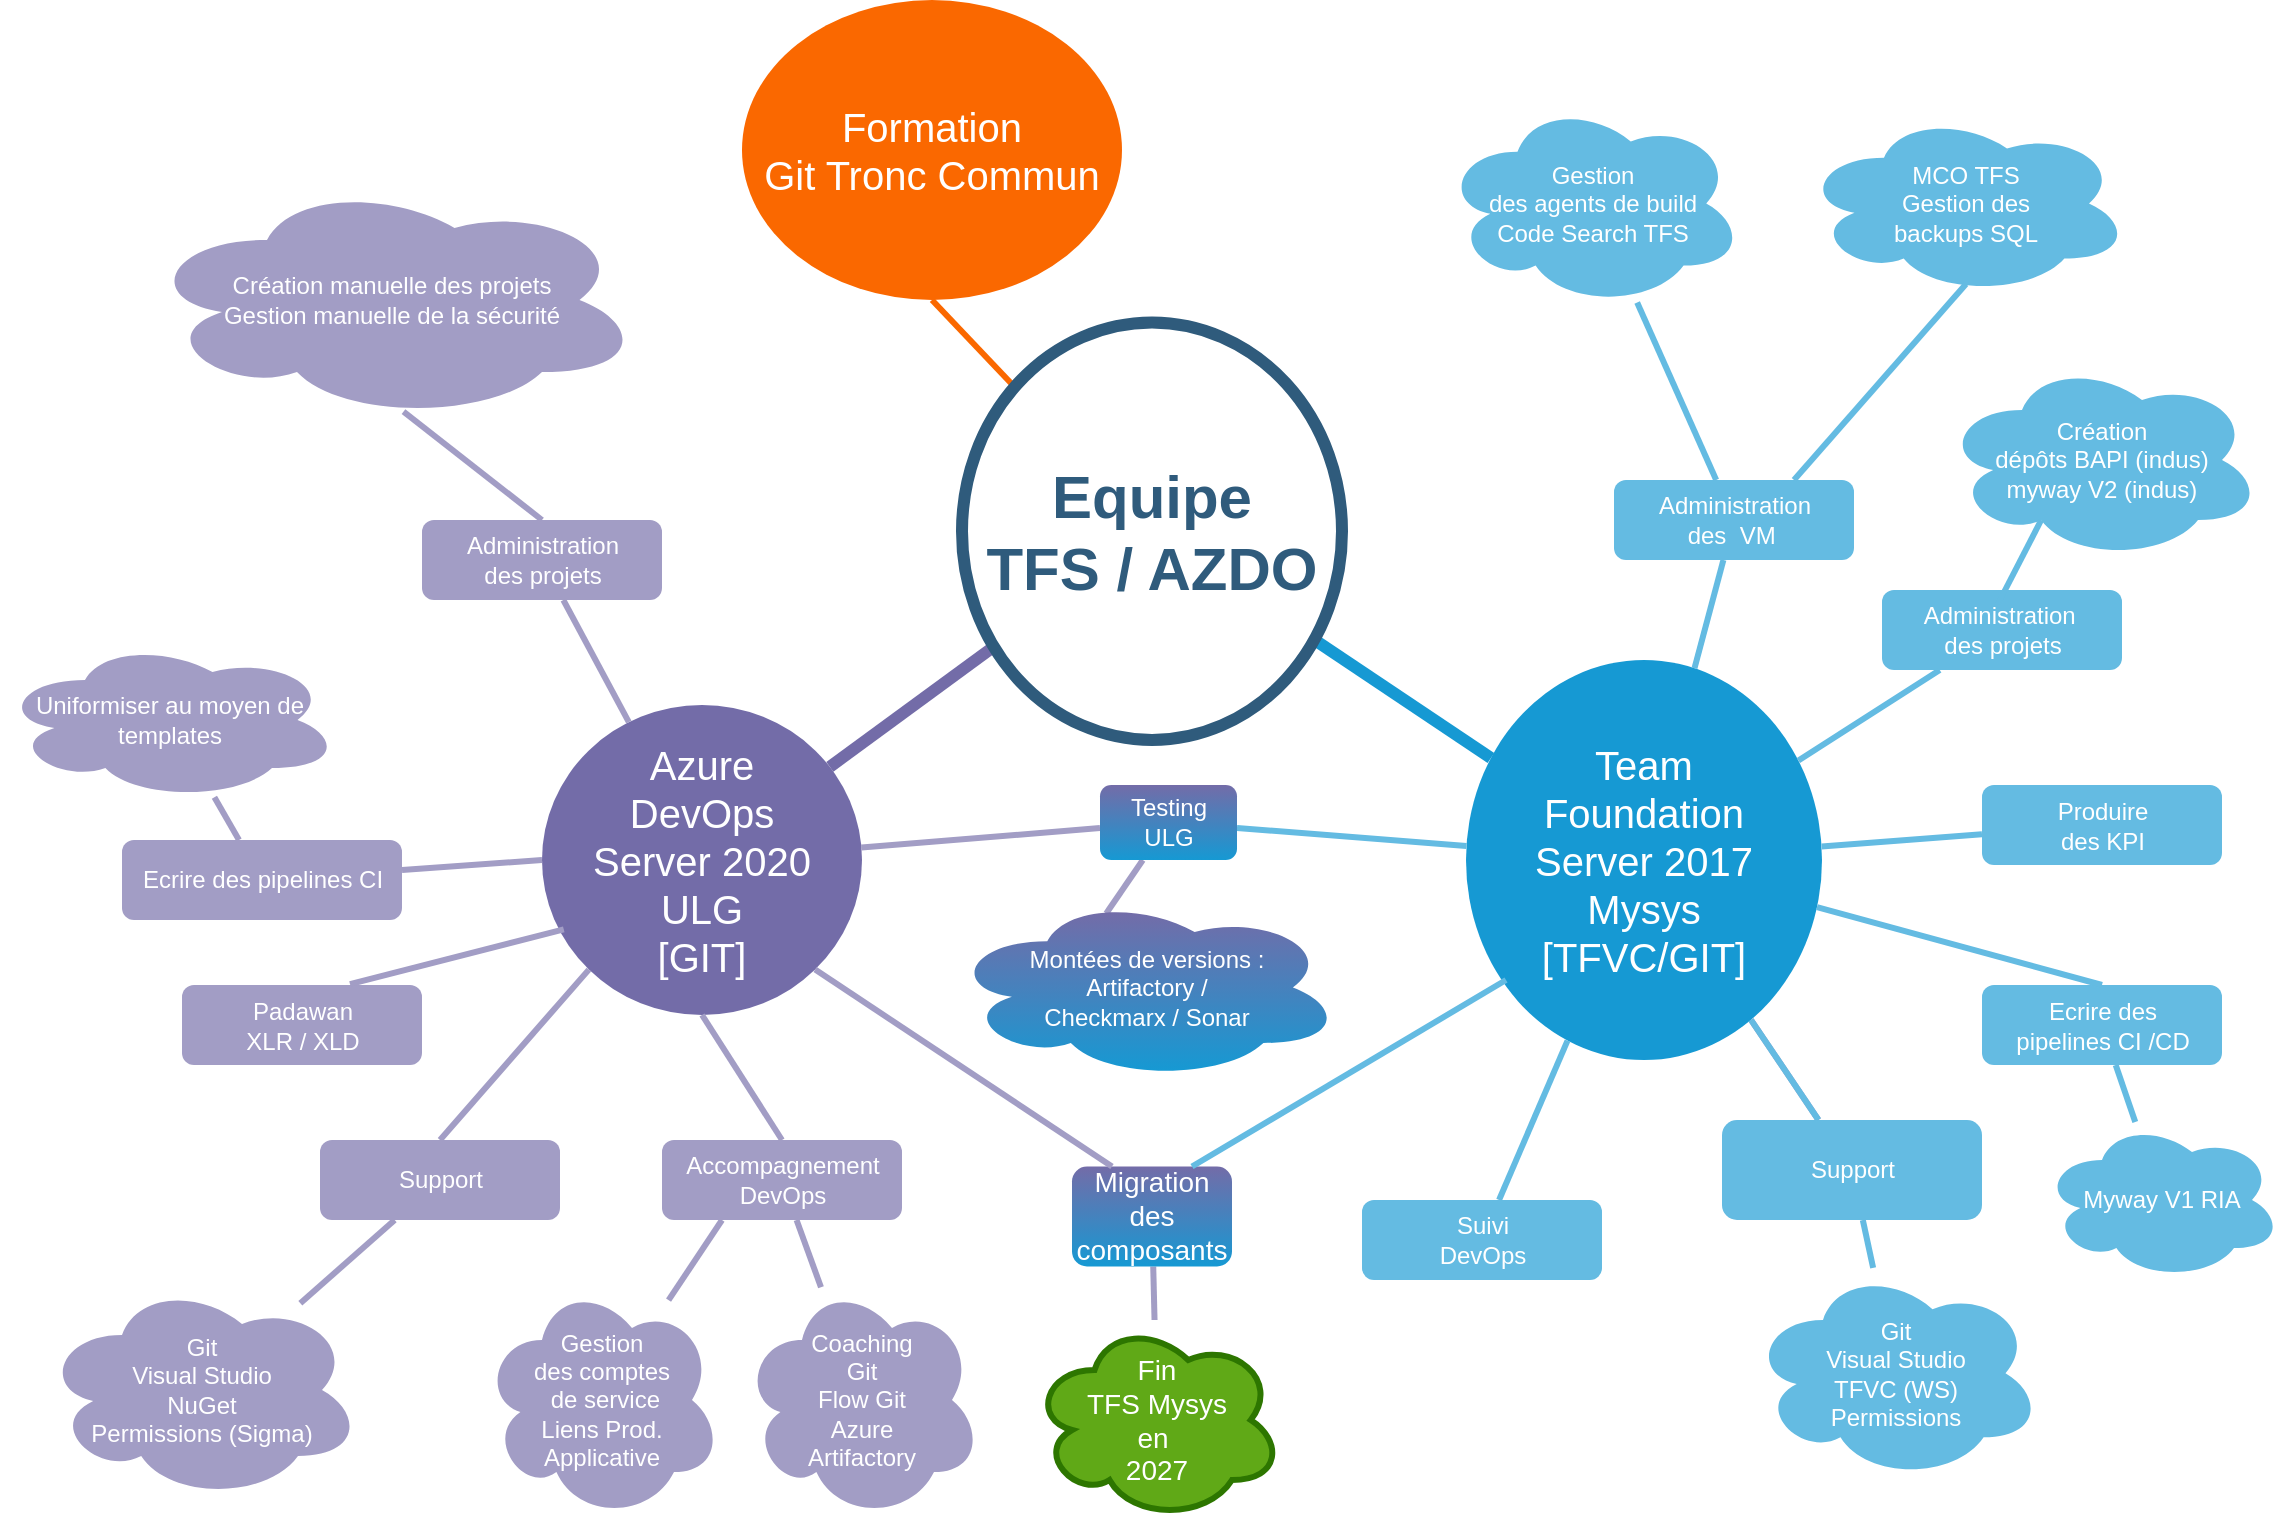 <mxfile version="22.1.2" type="github">
  <diagram id="6a731a19-8d31-9384-78a2-239565b7b9f0" name="Page-1">
    <mxGraphModel dx="265" dy="-69" grid="1" gridSize="10" guides="1" tooltips="1" connect="1" arrows="1" fold="1" page="1" pageScale="1" pageWidth="1169" pageHeight="827" background="none" math="0" shadow="0">
      <root>
        <mxCell id="0" />
        <mxCell id="1" parent="0" />
        <mxCell id="gx2I6z4kmaoWejYR-BX5-1570" value="" style="edgeStyle=none;shape=connector;rounded=1;orthogonalLoop=1;jettySize=auto;html=1;labelBackgroundColor=default;strokeColor=#64BBE2;strokeWidth=3;align=center;verticalAlign=middle;fontFamily=Helvetica;fontSize=11;fontColor=default;endArrow=none;" edge="1" parent="1" source="1353" target="gx2I6z4kmaoWejYR-BX5-1568">
          <mxGeometry relative="1" as="geometry" />
        </mxCell>
        <mxCell id="gx2I6z4kmaoWejYR-BX5-1575" value="" style="edgeStyle=none;shape=connector;rounded=1;orthogonalLoop=1;jettySize=auto;html=1;labelBackgroundColor=default;strokeColor=#A29DC5;strokeWidth=3;align=center;verticalAlign=middle;fontFamily=Helvetica;fontSize=20;fontColor=#FFFFFF;endArrow=none;" edge="1" parent="1" source="1353" target="1445">
          <mxGeometry relative="1" as="geometry" />
        </mxCell>
        <mxCell id="1353" value="Team &lt;br&gt;Foundation &lt;br&gt;Server 2017&lt;br&gt;Mysys&lt;br&gt;[TFVC/GIT]" style="ellipse;whiteSpace=wrap;html=1;shadow=0;fontFamily=Helvetica;fontSize=20;fontColor=#FFFFFF;align=center;strokeWidth=3;fillColor=#1699D3;strokeColor=none;" parent="1" vertex="1">
          <mxGeometry x="1902" y="1190" width="178" height="200" as="geometry" />
        </mxCell>
        <mxCell id="1362" style="endArrow=none;strokeWidth=6;strokeColor=#1699D3;html=1;" parent="1" source="1515" target="1353" edge="1">
          <mxGeometry relative="1" as="geometry" />
        </mxCell>
        <mxCell id="1363" style="endArrow=none;strokeWidth=6;strokeColor=#736CA8;html=1;" parent="1" source="1515" target="1516" edge="1">
          <mxGeometry relative="1" as="geometry" />
        </mxCell>
        <mxCell id="1435" value="Suivi&lt;br&gt;DevOps" style="rounded=1;fillColor=#64BBE2;strokeColor=none;strokeWidth=3;shadow=0;html=1;fontColor=#FFFFFF;" parent="1" vertex="1">
          <mxGeometry x="1850" y="1460" width="120" height="40" as="geometry" />
        </mxCell>
        <mxCell id="gx2I6z4kmaoWejYR-BX5-1550" value="" style="edgeStyle=none;shape=connector;rounded=1;orthogonalLoop=1;jettySize=auto;html=1;labelBackgroundColor=default;strokeColor=#64BBE2;strokeWidth=3;align=center;verticalAlign=middle;fontFamily=Helvetica;fontSize=11;fontColor=default;endArrow=none;" edge="1" parent="1" source="1437" target="gx2I6z4kmaoWejYR-BX5-1549">
          <mxGeometry relative="1" as="geometry" />
        </mxCell>
        <mxCell id="1437" value="Administration&lt;br&gt;des&amp;nbsp; VM&amp;nbsp;" style="rounded=1;fillColor=#64BBE2;strokeColor=none;strokeWidth=3;shadow=0;html=1;fontColor=#FFFFFF;" parent="1" vertex="1">
          <mxGeometry x="1976" y="1100" width="120" height="40" as="geometry" />
        </mxCell>
        <mxCell id="1438" value="Administration&amp;nbsp;&lt;br&gt;des projets" style="rounded=1;fillColor=#64BBE2;strokeColor=none;strokeWidth=3;shadow=0;html=1;fontColor=#FFFFFF;" parent="1" vertex="1">
          <mxGeometry x="2110" y="1155" width="120" height="40" as="geometry" />
        </mxCell>
        <mxCell id="gx2I6z4kmaoWejYR-BX5-1546" value="" style="edgeStyle=none;shape=connector;rounded=1;orthogonalLoop=1;jettySize=auto;html=1;labelBackgroundColor=default;strokeColor=#64BBE2;strokeWidth=3;align=center;verticalAlign=middle;fontFamily=Helvetica;fontSize=11;fontColor=default;endArrow=none;" edge="1" parent="1" source="1440" target="gx2I6z4kmaoWejYR-BX5-1544">
          <mxGeometry relative="1" as="geometry" />
        </mxCell>
        <mxCell id="1440" value="Ecrire des &lt;br&gt;pipelines CI /CD" style="rounded=1;fillColor=#64BBE2;strokeColor=none;strokeWidth=3;shadow=0;html=1;fontColor=#FFFFFF;" parent="1" vertex="1">
          <mxGeometry x="2160" y="1352.5" width="120" height="40" as="geometry" />
        </mxCell>
        <mxCell id="gx2I6z4kmaoWejYR-BX5-1548" value="" style="edgeStyle=none;shape=connector;rounded=1;orthogonalLoop=1;jettySize=auto;html=1;labelBackgroundColor=default;strokeColor=#64BBE2;strokeWidth=3;align=center;verticalAlign=middle;fontFamily=Helvetica;fontSize=11;fontColor=default;endArrow=none;" edge="1" parent="1" source="1445" target="gx2I6z4kmaoWejYR-BX5-1547">
          <mxGeometry relative="1" as="geometry" />
        </mxCell>
        <mxCell id="1445" value="Support" style="rounded=1;fillColor=#64BBE2;strokeColor=none;strokeWidth=3;shadow=0;html=1;fontColor=#FFFFFF;" parent="1" vertex="1">
          <mxGeometry x="2030" y="1420" width="130" height="50" as="geometry" />
        </mxCell>
        <mxCell id="1446" value="" style="edgeStyle=none;endArrow=none;strokeWidth=3;strokeColor=#64BBE2;html=1;" parent="1" source="1353" target="1435" edge="1">
          <mxGeometry x="-24" y="196.5" width="100" height="100" as="geometry">
            <mxPoint x="-146" y="861.25" as="sourcePoint" />
            <mxPoint x="-46" y="761.25" as="targetPoint" />
          </mxGeometry>
        </mxCell>
        <mxCell id="1448" value="" style="edgeStyle=none;endArrow=none;strokeWidth=3;strokeColor=#64BBE2;html=1;" parent="1" source="1353" target="1437" edge="1">
          <mxGeometry x="-24" y="196.5" width="100" height="100" as="geometry">
            <mxPoint x="-146" y="861.25" as="sourcePoint" />
            <mxPoint x="-46" y="761.25" as="targetPoint" />
          </mxGeometry>
        </mxCell>
        <mxCell id="1449" value="" style="edgeStyle=none;endArrow=none;strokeWidth=3;strokeColor=#64BBE2;html=1;" parent="1" source="1353" target="1438" edge="1">
          <mxGeometry x="-24" y="196.5" width="100" height="100" as="geometry">
            <mxPoint x="-146" y="861.25" as="sourcePoint" />
            <mxPoint x="-46" y="761.25" as="targetPoint" />
          </mxGeometry>
        </mxCell>
        <mxCell id="1451" value="" style="edgeStyle=none;endArrow=none;strokeWidth=3;strokeColor=#64BBE2;html=1;entryX=0.5;entryY=0;entryDx=0;entryDy=0;" parent="1" source="1353" target="1440" edge="1">
          <mxGeometry x="-24" y="196.5" width="100" height="100" as="geometry">
            <mxPoint x="-146" y="861.25" as="sourcePoint" />
            <mxPoint x="2190" y="1400" as="targetPoint" />
          </mxGeometry>
        </mxCell>
        <mxCell id="1456" value="" style="edgeStyle=none;endArrow=none;strokeWidth=3;strokeColor=#64BBE2;html=1;" parent="1" source="1353" target="1445" edge="1">
          <mxGeometry x="-24" y="196.5" width="100" height="100" as="geometry">
            <mxPoint x="-146" y="861.25" as="sourcePoint" />
            <mxPoint x="-46" y="761.25" as="targetPoint" />
          </mxGeometry>
        </mxCell>
        <mxCell id="gx2I6z4kmaoWejYR-BX5-1559" value="" style="edgeStyle=none;shape=connector;rounded=1;orthogonalLoop=1;jettySize=auto;html=1;labelBackgroundColor=default;strokeColor=#FA6800;strokeWidth=3;align=center;verticalAlign=middle;fontFamily=Helvetica;fontSize=20;fontColor=#FFFFFF;endArrow=none;entryX=0.5;entryY=1;entryDx=0;entryDy=0;" edge="1" parent="1" source="1515" target="gx2I6z4kmaoWejYR-BX5-1560">
          <mxGeometry relative="1" as="geometry">
            <mxPoint x="1687.544" y="967.632" as="targetPoint" />
          </mxGeometry>
        </mxCell>
        <mxCell id="1515" value="Equipe&lt;br&gt;TFS / AZDO" style="ellipse;whiteSpace=wrap;html=1;shadow=0;fontFamily=Helvetica;fontSize=30;fontColor=#2F5B7C;align=center;strokeColor=#2F5B7C;strokeWidth=6;fillColor=#FFFFFF;fontStyle=1;gradientColor=none;" parent="1" vertex="1">
          <mxGeometry x="1650" y="1021.25" width="190" height="208.75" as="geometry" />
        </mxCell>
        <mxCell id="gx2I6z4kmaoWejYR-BX5-1569" value="" style="edgeStyle=none;shape=connector;rounded=1;orthogonalLoop=1;jettySize=auto;html=1;labelBackgroundColor=default;strokeColor=#A29DC5;strokeWidth=3;align=center;verticalAlign=middle;fontFamily=Helvetica;fontSize=11;fontColor=default;endArrow=none;" edge="1" parent="1" source="1516" target="gx2I6z4kmaoWejYR-BX5-1568">
          <mxGeometry relative="1" as="geometry" />
        </mxCell>
        <mxCell id="1516" value="Azure&lt;br&gt;DevOps&lt;br style=&quot;border-color: var(--border-color);&quot;&gt;Server 2020&lt;br style=&quot;border-color: var(--border-color);&quot;&gt;ULG&lt;br&gt;[GIT]" style="ellipse;whiteSpace=wrap;html=1;shadow=0;fontFamily=Helvetica;fontSize=20;fontColor=#FFFFFF;align=center;strokeWidth=3;fillColor=#736ca8;strokeColor=none;" parent="1" vertex="1">
          <mxGeometry x="1440" y="1212.5" width="160" height="155" as="geometry" />
        </mxCell>
        <mxCell id="1524" value="Administration&lt;br&gt;des projets" style="rounded=1;fillColor=#a29dc5;strokeColor=none;strokeWidth=3;shadow=0;html=1;fontColor=#FFFFFF;" parent="1" vertex="1">
          <mxGeometry x="1380" y="1120" width="120" height="40" as="geometry" />
        </mxCell>
        <mxCell id="gx2I6z4kmaoWejYR-BX5-1566" value="" style="edgeStyle=none;shape=connector;rounded=1;orthogonalLoop=1;jettySize=auto;html=1;labelBackgroundColor=default;strokeColor=#A29DC5;strokeWidth=3;align=center;verticalAlign=middle;fontFamily=Helvetica;fontSize=11;fontColor=default;endArrow=none;" edge="1" parent="1" source="1525" target="gx2I6z4kmaoWejYR-BX5-1562">
          <mxGeometry relative="1" as="geometry" />
        </mxCell>
        <mxCell id="1525" value="Accompagnement&lt;br&gt;DevOps" style="rounded=1;fillColor=#a29dc5;strokeColor=none;strokeWidth=3;shadow=0;html=1;fontColor=#FFFFFF;" parent="1" vertex="1">
          <mxGeometry x="1500" y="1430" width="120" height="40" as="geometry" />
        </mxCell>
        <mxCell id="gx2I6z4kmaoWejYR-BX5-1567" value="" style="edgeStyle=none;shape=connector;rounded=1;orthogonalLoop=1;jettySize=auto;html=1;labelBackgroundColor=default;strokeColor=#A29DC5;strokeWidth=3;align=center;verticalAlign=middle;fontFamily=Helvetica;fontSize=11;fontColor=default;endArrow=none;" edge="1" parent="1" source="1526" target="gx2I6z4kmaoWejYR-BX5-1564">
          <mxGeometry relative="1" as="geometry" />
        </mxCell>
        <mxCell id="1526" value="Ecrire des pipelines CI" style="rounded=1;fillColor=#a29dc5;strokeColor=none;strokeWidth=3;shadow=0;html=1;fontColor=#FFFFFF;" parent="1" vertex="1">
          <mxGeometry x="1230" y="1280" width="140" height="40" as="geometry" />
        </mxCell>
        <mxCell id="1536" value="" style="edgeStyle=none;endArrow=none;strokeWidth=3;strokeColor=#A29DC5;html=1;" parent="1" source="1516" target="1524" edge="1">
          <mxGeometry x="-1498" y="-303.5" width="100" height="100" as="geometry">
            <mxPoint x="-1366.75" y="295" as="sourcePoint" />
            <mxPoint x="-1266.75" y="195" as="targetPoint" />
          </mxGeometry>
        </mxCell>
        <mxCell id="1537" value="" style="edgeStyle=none;endArrow=none;strokeWidth=3;strokeColor=#A29DC5;html=1;entryX=0.5;entryY=0;entryDx=0;entryDy=0;exitX=0;exitY=1;exitDx=0;exitDy=0;" parent="1" source="1516" target="gx2I6z4kmaoWejYR-BX5-1584" edge="1">
          <mxGeometry x="-1498" y="-303.5" width="100" height="100" as="geometry">
            <mxPoint x="1520.907" y="1339.518" as="sourcePoint" />
            <mxPoint x="1529.612" y="1410" as="targetPoint" />
          </mxGeometry>
        </mxCell>
        <mxCell id="1538" value="" style="edgeStyle=none;endArrow=none;strokeWidth=3;strokeColor=#A29DC5;html=1;exitX=0;exitY=0.5;exitDx=0;exitDy=0;" parent="1" source="1516" target="1526" edge="1">
          <mxGeometry x="-1498" y="-303.5" width="100" height="100" as="geometry">
            <mxPoint x="-1366.75" y="295" as="sourcePoint" />
            <mxPoint x="-1266.75" y="195" as="targetPoint" />
            <Array as="points" />
          </mxGeometry>
        </mxCell>
        <mxCell id="gx2I6z4kmaoWejYR-BX5-1542" value="MCO TFS&lt;br&gt;Gestion des &lt;br&gt;backups SQL" style="ellipse;shape=cloud;whiteSpace=wrap;html=1;fillColor=#64BBE2;strokeColor=none;fontColor=#FFFFFF;rounded=1;strokeWidth=3;shadow=0;" vertex="1" parent="1">
          <mxGeometry x="2070" y="915.88" width="164" height="91.75" as="geometry" />
        </mxCell>
        <mxCell id="gx2I6z4kmaoWejYR-BX5-1544" value="Myway V1 RIA" style="ellipse;shape=cloud;whiteSpace=wrap;html=1;fillColor=#64BBE2;strokeColor=none;fontColor=#FFFFFF;rounded=1;strokeWidth=3;shadow=0;" vertex="1" parent="1">
          <mxGeometry x="2190" y="1420" width="120" height="80" as="geometry" />
        </mxCell>
        <mxCell id="gx2I6z4kmaoWejYR-BX5-1547" value="Git&lt;br&gt;Visual Studio&lt;br&gt;TFVC (WS)&lt;br&gt;Permissions" style="ellipse;shape=cloud;whiteSpace=wrap;html=1;fillColor=#64BBE2;strokeColor=none;fontColor=#FFFFFF;rounded=1;strokeWidth=3;shadow=0;" vertex="1" parent="1">
          <mxGeometry x="2044" y="1493.25" width="146" height="106.75" as="geometry" />
        </mxCell>
        <mxCell id="gx2I6z4kmaoWejYR-BX5-1549" value="Gestion &lt;br&gt;des agents de build&lt;br&gt;Code Search TFS" style="ellipse;shape=cloud;whiteSpace=wrap;html=1;fillColor=#64BBE2;strokeColor=none;fontColor=#FFFFFF;rounded=1;strokeWidth=3;shadow=0;" vertex="1" parent="1">
          <mxGeometry x="1890" y="910" width="151" height="103.5" as="geometry" />
        </mxCell>
        <mxCell id="gx2I6z4kmaoWejYR-BX5-1552" value="Création manuelle des projets&lt;br&gt;Gestion manuelle de la sécurité" style="ellipse;shape=cloud;whiteSpace=wrap;html=1;fillColor=#a29dc5;strokeColor=none;fontColor=#FFFFFF;rounded=1;strokeWidth=3;shadow=0;" vertex="1" parent="1">
          <mxGeometry x="1240" y="950" width="250" height="120" as="geometry" />
        </mxCell>
        <mxCell id="gx2I6z4kmaoWejYR-BX5-1560" value="Formation &lt;br&gt;Git Tronc Commun" style="ellipse;whiteSpace=wrap;html=1;shadow=0;fontFamily=Helvetica;fontSize=20;fontColor=#FFFFFF;align=center;strokeWidth=3;fillColor=#FA6800;strokeColor=none;" vertex="1" parent="1">
          <mxGeometry x="1540" y="860" width="190" height="150" as="geometry" />
        </mxCell>
        <mxCell id="gx2I6z4kmaoWejYR-BX5-1562" value="Coaching &lt;br&gt;Git&lt;br&gt;Flow Git&lt;br&gt;Azure&lt;br&gt;Artifactory" style="ellipse;shape=cloud;whiteSpace=wrap;html=1;fillColor=#a29dc5;strokeColor=none;fontColor=#FFFFFF;rounded=1;strokeWidth=3;shadow=0;" vertex="1" parent="1">
          <mxGeometry x="1540" y="1500" width="120" height="120" as="geometry" />
        </mxCell>
        <mxCell id="gx2I6z4kmaoWejYR-BX5-1564" value="Uniformiser au moyen de templates" style="ellipse;shape=cloud;whiteSpace=wrap;html=1;fillColor=#a29dc5;strokeColor=none;fontColor=#FFFFFF;rounded=1;strokeWidth=3;shadow=0;" vertex="1" parent="1">
          <mxGeometry x="1169" y="1180" width="170" height="80" as="geometry" />
        </mxCell>
        <mxCell id="gx2I6z4kmaoWejYR-BX5-1573" value="" style="edgeStyle=none;shape=connector;rounded=1;orthogonalLoop=1;jettySize=auto;html=1;labelBackgroundColor=default;strokeColor=#A29DC5;strokeWidth=3;align=center;verticalAlign=middle;fontFamily=Helvetica;fontSize=11;fontColor=default;endArrow=none;entryX=0.4;entryY=0.1;entryDx=0;entryDy=0;entryPerimeter=0;" edge="1" parent="1" source="gx2I6z4kmaoWejYR-BX5-1568" target="gx2I6z4kmaoWejYR-BX5-1572">
          <mxGeometry relative="1" as="geometry" />
        </mxCell>
        <mxCell id="gx2I6z4kmaoWejYR-BX5-1568" value="Testing&lt;br style=&quot;font-size: 12px;&quot;&gt;ULG" style="rounded=1;whiteSpace=wrap;html=1;fontSize=12;fillColor=#736ca8;strokeColor=none;fontColor=#FFFFFF;shadow=0;strokeWidth=3;gradientColor=#1699D3;" vertex="1" parent="1">
          <mxGeometry x="1719" y="1252.5" width="68.5" height="37.5" as="geometry" />
        </mxCell>
        <mxCell id="gx2I6z4kmaoWejYR-BX5-1572" value="Montées de versions :&lt;br&gt;&lt;span style=&quot;background-color: initial; text-align: left;&quot;&gt;Artifactory /&lt;/span&gt;&lt;br&gt;&lt;span style=&quot;text-align: left; background-color: initial;&quot;&gt;Checkmarx /&amp;nbsp;&lt;/span&gt;&lt;span style=&quot;text-align: left; background-color: initial;&quot;&gt;Sonar&lt;/span&gt;" style="ellipse;shape=cloud;whiteSpace=wrap;html=1;fontSize=12;fillColor=#736ca8;strokeColor=none;fontColor=#FFFFFF;rounded=1;shadow=0;strokeWidth=3;gradientColor=#1699D3;" vertex="1" parent="1">
          <mxGeometry x="1643.5" y="1307.5" width="196.5" height="92.5" as="geometry" />
        </mxCell>
        <mxCell id="gx2I6z4kmaoWejYR-BX5-1600" value="" style="edgeStyle=none;shape=connector;rounded=1;orthogonalLoop=1;jettySize=auto;html=1;labelBackgroundColor=default;strokeColor=#A29DC5;strokeWidth=3;align=center;verticalAlign=middle;fontFamily=Helvetica;fontSize=11;fontColor=default;endArrow=none;" edge="1" parent="1" source="gx2I6z4kmaoWejYR-BX5-1576" target="gx2I6z4kmaoWejYR-BX5-1599">
          <mxGeometry relative="1" as="geometry" />
        </mxCell>
        <mxCell id="gx2I6z4kmaoWejYR-BX5-1576" value="Migration&lt;br style=&quot;font-size: 14px;&quot;&gt;des composants" style="rounded=1;whiteSpace=wrap;html=1;fontSize=14;fillColor=#736ca8;strokeColor=none;fontColor=#FFFFFF;shadow=0;strokeWidth=3;gradientColor=#1699D3;" vertex="1" parent="1">
          <mxGeometry x="1705" y="1443.25" width="80" height="50" as="geometry" />
        </mxCell>
        <mxCell id="gx2I6z4kmaoWejYR-BX5-1577" value="" style="edgeStyle=none;endArrow=none;strokeWidth=3;strokeColor=#A29DC5;html=1;exitX=1;exitY=1;exitDx=0;exitDy=0;entryX=0.25;entryY=0;entryDx=0;entryDy=0;" edge="1" parent="1" source="1516" target="gx2I6z4kmaoWejYR-BX5-1576">
          <mxGeometry x="-1498" y="-303.5" width="100" height="100" as="geometry">
            <mxPoint x="1525" y="1359" as="sourcePoint" />
            <mxPoint x="1514" y="1410" as="targetPoint" />
          </mxGeometry>
        </mxCell>
        <mxCell id="gx2I6z4kmaoWejYR-BX5-1578" value="" style="edgeStyle=none;endArrow=none;strokeWidth=3;strokeColor=#64BBE2;html=1;entryX=0.75;entryY=0;entryDx=0;entryDy=0;" edge="1" parent="1" target="gx2I6z4kmaoWejYR-BX5-1576">
          <mxGeometry x="-24" y="196.5" width="100" height="100" as="geometry">
            <mxPoint x="1922" y="1350" as="sourcePoint" />
            <mxPoint x="1890" y="1421" as="targetPoint" />
          </mxGeometry>
        </mxCell>
        <mxCell id="gx2I6z4kmaoWejYR-BX5-1579" value="" style="edgeStyle=none;shape=connector;rounded=1;orthogonalLoop=1;jettySize=auto;html=1;labelBackgroundColor=default;strokeColor=#64BBE2;strokeWidth=3;align=center;verticalAlign=middle;fontFamily=Helvetica;fontSize=11;fontColor=default;endArrow=none;entryX=0.5;entryY=0.939;entryDx=0;entryDy=0;entryPerimeter=0;exitX=0.75;exitY=0;exitDx=0;exitDy=0;" edge="1" parent="1" source="1437" target="gx2I6z4kmaoWejYR-BX5-1542">
          <mxGeometry relative="1" as="geometry">
            <mxPoint x="2037" y="1110" as="sourcePoint" />
            <mxPoint x="2070" y="1010" as="targetPoint" />
          </mxGeometry>
        </mxCell>
        <mxCell id="gx2I6z4kmaoWejYR-BX5-1589" value="" style="edgeStyle=none;shape=connector;rounded=1;orthogonalLoop=1;jettySize=auto;html=1;labelBackgroundColor=default;strokeColor=#A29DC5;strokeWidth=3;align=center;verticalAlign=middle;fontFamily=Helvetica;fontSize=12;fontColor=#FFFFFF;endArrow=none;" edge="1" parent="1" source="gx2I6z4kmaoWejYR-BX5-1584" target="gx2I6z4kmaoWejYR-BX5-1588">
          <mxGeometry relative="1" as="geometry" />
        </mxCell>
        <mxCell id="gx2I6z4kmaoWejYR-BX5-1584" value="Support" style="rounded=1;fillColor=#a29dc5;strokeColor=none;strokeWidth=3;shadow=0;html=1;fontColor=#FFFFFF;" vertex="1" parent="1">
          <mxGeometry x="1329" y="1430" width="120" height="40" as="geometry" />
        </mxCell>
        <mxCell id="gx2I6z4kmaoWejYR-BX5-1587" value="" style="edgeStyle=none;endArrow=none;strokeWidth=3;strokeColor=#A29DC5;html=1;entryX=0.5;entryY=0;entryDx=0;entryDy=0;exitX=0.5;exitY=1;exitDx=0;exitDy=0;" edge="1" parent="1" source="1516" target="1525">
          <mxGeometry x="-1498" y="-303.5" width="100" height="100" as="geometry">
            <mxPoint x="1531" y="1350" as="sourcePoint" />
            <mxPoint x="1540" y="1420" as="targetPoint" />
          </mxGeometry>
        </mxCell>
        <mxCell id="gx2I6z4kmaoWejYR-BX5-1588" value="Git&lt;br&gt;Visual Studio&lt;br&gt;NuGet&lt;br&gt;Permissions (Sigma)" style="ellipse;shape=cloud;whiteSpace=wrap;html=1;fillColor=#a29dc5;strokeColor=none;fontColor=#FFFFFF;rounded=1;strokeWidth=3;shadow=0;" vertex="1" parent="1">
          <mxGeometry x="1190" y="1500" width="160" height="110" as="geometry" />
        </mxCell>
        <mxCell id="gx2I6z4kmaoWejYR-BX5-1591" value="" style="edgeStyle=none;shape=connector;rounded=1;orthogonalLoop=1;jettySize=auto;html=1;labelBackgroundColor=default;strokeColor=#64BBE2;strokeWidth=3;align=center;verticalAlign=middle;fontFamily=Helvetica;fontSize=11;fontColor=default;endArrow=none;" edge="1" parent="1" source="gx2I6z4kmaoWejYR-BX5-1590" target="1353">
          <mxGeometry relative="1" as="geometry" />
        </mxCell>
        <mxCell id="gx2I6z4kmaoWejYR-BX5-1590" value="Produire &lt;br&gt;des KPI" style="rounded=1;fillColor=#64BBE2;strokeColor=none;strokeWidth=3;shadow=0;html=1;fontColor=#FFFFFF;" vertex="1" parent="1">
          <mxGeometry x="2160" y="1252.5" width="120" height="40" as="geometry" />
        </mxCell>
        <mxCell id="gx2I6z4kmaoWejYR-BX5-1593" value="" style="edgeStyle=none;shape=connector;rounded=1;orthogonalLoop=1;jettySize=auto;html=1;labelBackgroundColor=default;strokeColor=#A29DC5;strokeWidth=3;align=center;verticalAlign=middle;fontFamily=Helvetica;fontSize=11;fontColor=default;endArrow=none;entryX=0.25;entryY=1;entryDx=0;entryDy=0;" edge="1" parent="1" source="gx2I6z4kmaoWejYR-BX5-1592" target="1525">
          <mxGeometry relative="1" as="geometry" />
        </mxCell>
        <mxCell id="gx2I6z4kmaoWejYR-BX5-1592" value="Gestion &lt;br&gt;des comptes&lt;br&gt;&amp;nbsp;de service&lt;br&gt;Liens Prod. Applicative" style="ellipse;shape=cloud;whiteSpace=wrap;html=1;fillColor=#a29dc5;strokeColor=none;fontColor=#FFFFFF;rounded=1;strokeWidth=3;shadow=0;" vertex="1" parent="1">
          <mxGeometry x="1410" y="1500" width="120" height="120" as="geometry" />
        </mxCell>
        <mxCell id="gx2I6z4kmaoWejYR-BX5-1594" value="Padawan&lt;br&gt;XLR / XLD" style="rounded=1;fillColor=#a29dc5;strokeColor=none;strokeWidth=3;shadow=0;html=1;fontColor=#FFFFFF;" vertex="1" parent="1">
          <mxGeometry x="1260" y="1352.5" width="120" height="40" as="geometry" />
        </mxCell>
        <mxCell id="gx2I6z4kmaoWejYR-BX5-1595" value="" style="edgeStyle=none;endArrow=none;strokeWidth=3;strokeColor=#A29DC5;html=1;entryX=0.7;entryY=-0.012;entryDx=0;entryDy=0;exitX=0.068;exitY=0.724;exitDx=0;exitDy=0;exitPerimeter=0;entryPerimeter=0;" edge="1" parent="1" source="1516" target="gx2I6z4kmaoWejYR-BX5-1594">
          <mxGeometry x="-1498" y="-303.5" width="100" height="100" as="geometry">
            <mxPoint x="1477" y="1340" as="sourcePoint" />
            <mxPoint x="1399" y="1440" as="targetPoint" />
          </mxGeometry>
        </mxCell>
        <mxCell id="gx2I6z4kmaoWejYR-BX5-1596" value="Création&lt;br&gt;dépôts BAPI (indus)&lt;br&gt;myway V2 (indus)" style="ellipse;shape=cloud;whiteSpace=wrap;html=1;fillColor=#64BBE2;strokeColor=none;fontColor=#FFFFFF;rounded=1;strokeWidth=3;shadow=0;" vertex="1" parent="1">
          <mxGeometry x="2140" y="1040" width="160" height="100" as="geometry" />
        </mxCell>
        <mxCell id="gx2I6z4kmaoWejYR-BX5-1598" value="" style="edgeStyle=none;shape=connector;rounded=1;orthogonalLoop=1;jettySize=auto;html=1;labelBackgroundColor=default;strokeColor=#64BBE2;strokeWidth=3;align=center;verticalAlign=middle;fontFamily=Helvetica;fontSize=11;fontColor=default;endArrow=none;entryX=0.31;entryY=0.8;entryDx=0;entryDy=0;entryPerimeter=0;exitX=0.483;exitY=0.175;exitDx=0;exitDy=0;exitPerimeter=0;" edge="1" parent="1" source="1438" target="gx2I6z4kmaoWejYR-BX5-1596">
          <mxGeometry relative="1" as="geometry">
            <mxPoint x="2076" y="1110" as="sourcePoint" />
            <mxPoint x="2162" y="1012" as="targetPoint" />
          </mxGeometry>
        </mxCell>
        <mxCell id="gx2I6z4kmaoWejYR-BX5-1599" value="Fin &lt;br&gt;TFS Mysys&lt;br&gt;en&amp;nbsp;&lt;br&gt;2027" style="ellipse;shape=cloud;whiteSpace=wrap;html=1;fontSize=14;rounded=1;shadow=0;strokeWidth=3;fillColor=#60a917;fontColor=#ffffff;strokeColor=#2D7600;" vertex="1" parent="1">
          <mxGeometry x="1685" y="1520" width="125" height="100" as="geometry" />
        </mxCell>
        <mxCell id="gx2I6z4kmaoWejYR-BX5-1601" value="" style="edgeStyle=none;endArrow=none;strokeWidth=3;strokeColor=#A29DC5;html=1;exitX=0.5;exitY=0;exitDx=0;exitDy=0;entryX=0.523;entryY=0.965;entryDx=0;entryDy=0;entryPerimeter=0;" edge="1" parent="1" source="1524" target="gx2I6z4kmaoWejYR-BX5-1552">
          <mxGeometry x="-1498" y="-303.5" width="100" height="100" as="geometry">
            <mxPoint x="1422" y="1100" as="sourcePoint" />
            <mxPoint x="1380" y="1061" as="targetPoint" />
          </mxGeometry>
        </mxCell>
      </root>
    </mxGraphModel>
  </diagram>
</mxfile>
